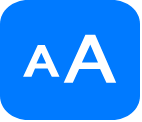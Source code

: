 <mxfile version="13.6.5" type="github">
  <diagram id="WI9T0HZ2pTsCkuznbFz-" name="Page-1">
    <mxGraphModel dx="989" dy="779" grid="1" gridSize="10" guides="1" tooltips="1" connect="1" arrows="1" fold="1" page="1" pageScale="1" pageWidth="1169" pageHeight="827" math="0" shadow="0">
      <root>
        <mxCell id="0" />
        <mxCell id="1" parent="0" />
        <mxCell id="btJTkkYNOFvpyjMDC1MP-8" value="" style="html=1;strokeWidth=1;shadow=0;dashed=0;shape=mxgraph.ios7.misc.text_size;fillColor=#007AFF;strokeColor=none;buttonText=;strokeColor2=#222222;fontColor=#222222;fontSize=8;verticalLabelPosition=bottom;verticalAlign=top;align=center;" vertex="1" parent="1">
          <mxGeometry x="210" y="230" width="70" height="60" as="geometry" />
        </mxCell>
      </root>
    </mxGraphModel>
  </diagram>
</mxfile>
